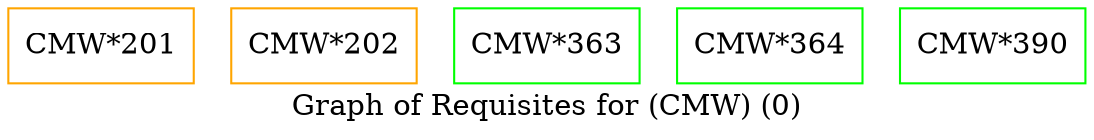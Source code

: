 strict digraph "" {
	graph [bb="0,0,517,59",
		label="Graph of Requisites for (CMW) (0)",
		lheight=0.21,
		lp="258.5,11.5",
		lwidth=3.40
	];
	node [label="\N"];
	"CMW*201"	[color=orange,
		height=0.5,
		pos="44.5,41",
		shape=box,
		width=1.2361];
	"CMW*202"	[color=orange,
		height=0.5,
		pos="151.5,41",
		shape=box,
		width=1.2361];
	"CMW*363"	[color=green,
		height=0.5,
		pos="258.5,41",
		shape=box,
		width=1.2361];
	"CMW*364"	[color=green,
		height=0.5,
		pos="365.5,41",
		shape=box,
		width=1.2361];
	"CMW*390"	[color=green,
		height=0.5,
		pos="472.5,41",
		shape=box,
		width=1.2361];
}

